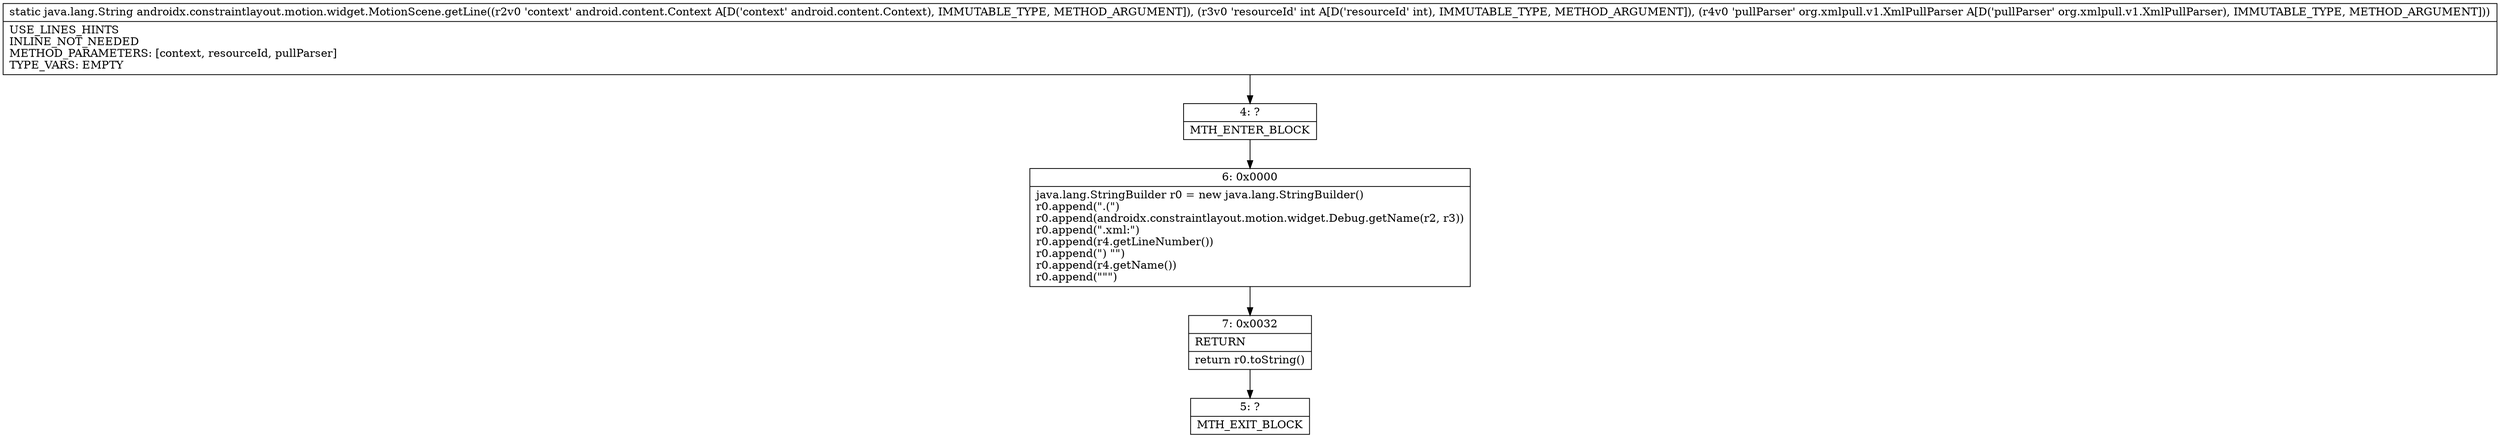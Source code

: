 digraph "CFG forandroidx.constraintlayout.motion.widget.MotionScene.getLine(Landroid\/content\/Context;ILorg\/xmlpull\/v1\/XmlPullParser;)Ljava\/lang\/String;" {
Node_4 [shape=record,label="{4\:\ ?|MTH_ENTER_BLOCK\l}"];
Node_6 [shape=record,label="{6\:\ 0x0000|java.lang.StringBuilder r0 = new java.lang.StringBuilder()\lr0.append(\".(\")\lr0.append(androidx.constraintlayout.motion.widget.Debug.getName(r2, r3))\lr0.append(\".xml:\")\lr0.append(r4.getLineNumber())\lr0.append(\") \"\")\lr0.append(r4.getName())\lr0.append(\"\"\")\l}"];
Node_7 [shape=record,label="{7\:\ 0x0032|RETURN\l|return r0.toString()\l}"];
Node_5 [shape=record,label="{5\:\ ?|MTH_EXIT_BLOCK\l}"];
MethodNode[shape=record,label="{static java.lang.String androidx.constraintlayout.motion.widget.MotionScene.getLine((r2v0 'context' android.content.Context A[D('context' android.content.Context), IMMUTABLE_TYPE, METHOD_ARGUMENT]), (r3v0 'resourceId' int A[D('resourceId' int), IMMUTABLE_TYPE, METHOD_ARGUMENT]), (r4v0 'pullParser' org.xmlpull.v1.XmlPullParser A[D('pullParser' org.xmlpull.v1.XmlPullParser), IMMUTABLE_TYPE, METHOD_ARGUMENT]))  | USE_LINES_HINTS\lINLINE_NOT_NEEDED\lMETHOD_PARAMETERS: [context, resourceId, pullParser]\lTYPE_VARS: EMPTY\l}"];
MethodNode -> Node_4;Node_4 -> Node_6;
Node_6 -> Node_7;
Node_7 -> Node_5;
}


